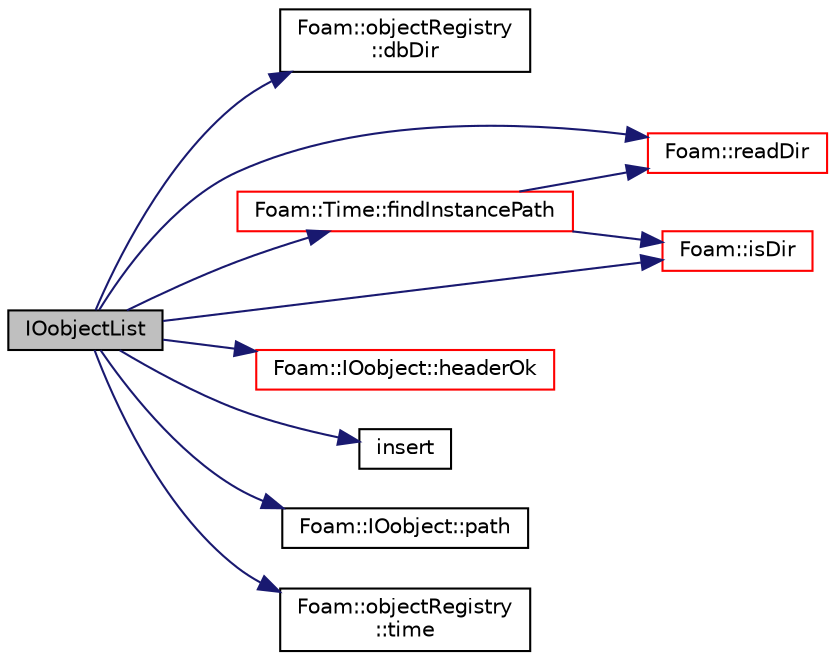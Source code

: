 digraph "IOobjectList"
{
  bgcolor="transparent";
  edge [fontname="Helvetica",fontsize="10",labelfontname="Helvetica",labelfontsize="10"];
  node [fontname="Helvetica",fontsize="10",shape=record];
  rankdir="LR";
  Node1 [label="IOobjectList",height=0.2,width=0.4,color="black", fillcolor="grey75", style="filled", fontcolor="black"];
  Node1 -> Node2 [color="midnightblue",fontsize="10",style="solid",fontname="Helvetica"];
  Node2 [label="Foam::objectRegistry\l::dbDir",height=0.2,width=0.4,color="black",URL="$a01688.html#a67b30e5633d486ff299537406b0ca471",tooltip="Local directory path of this objectRegistry relative to the time. "];
  Node1 -> Node3 [color="midnightblue",fontsize="10",style="solid",fontname="Helvetica"];
  Node3 [label="Foam::Time::findInstancePath",height=0.2,width=0.4,color="red",URL="$a02606.html#ae3ea322744b500f4df4960a1bab16848",tooltip="Search the case for the time directory path. "];
  Node3 -> Node4 [color="midnightblue",fontsize="10",style="solid",fontname="Helvetica"];
  Node4 [label="Foam::readDir",height=0.2,width=0.4,color="red",URL="$a10725.html#aca2d5f76614fa6c285dbc8b7e87ac7c4",tooltip="Read a directory and return the entries as a string list. "];
  Node3 -> Node5 [color="midnightblue",fontsize="10",style="solid",fontname="Helvetica"];
  Node5 [label="Foam::isDir",height=0.2,width=0.4,color="red",URL="$a10725.html#a9c9cf5d33b9c5961f835aefe5d860c5a",tooltip="Does the name exist as a DIRECTORY in the file system? "];
  Node1 -> Node6 [color="midnightblue",fontsize="10",style="solid",fontname="Helvetica"];
  Node6 [label="Foam::IOobject::headerOk",height=0.2,width=0.4,color="red",URL="$a01179.html#a9d4879c850ce41d945ff77e788de3a23",tooltip="Read and check header info. "];
  Node1 -> Node7 [color="midnightblue",fontsize="10",style="solid",fontname="Helvetica"];
  Node7 [label="insert",height=0.2,width=0.4,color="black",URL="$a03916.html#ac3c1fc80c032bac12dfeb7842c1353ee"];
  Node1 -> Node5 [color="midnightblue",fontsize="10",style="solid",fontname="Helvetica"];
  Node1 -> Node8 [color="midnightblue",fontsize="10",style="solid",fontname="Helvetica"];
  Node8 [label="Foam::IOobject::path",height=0.2,width=0.4,color="black",URL="$a01179.html#a64f21303d7e52f52cda7be219af9ef54",tooltip="Return complete path. "];
  Node1 -> Node4 [color="midnightblue",fontsize="10",style="solid",fontname="Helvetica"];
  Node1 -> Node9 [color="midnightblue",fontsize="10",style="solid",fontname="Helvetica"];
  Node9 [label="Foam::objectRegistry\l::time",height=0.2,width=0.4,color="black",URL="$a01688.html#a48fcf6de2789aff6b430b5fc1a05693f",tooltip="Return time. "];
}
